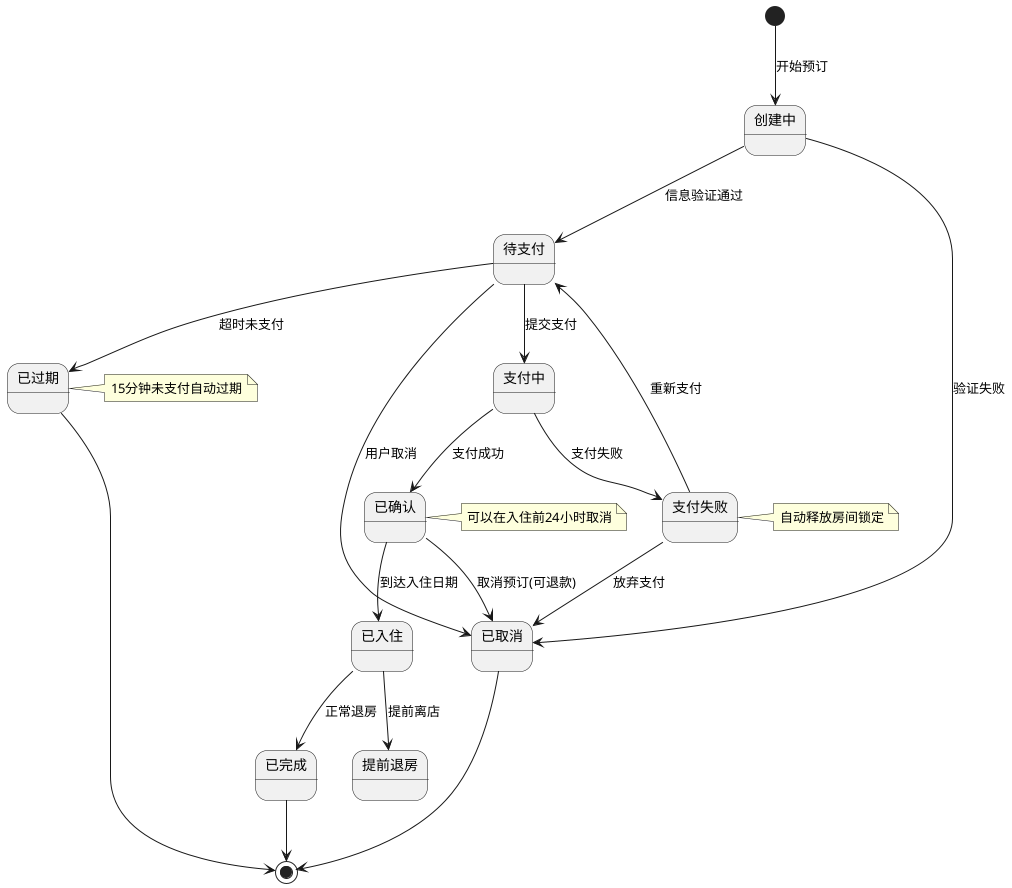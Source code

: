 @startuml 预订状态转换图
[*] --> 创建中 : 开始预订

创建中 --> 待支付 : 信息验证通过
创建中 --> 已取消 : 验证失败

待支付 --> 支付中 : 提交支付
待支付 --> 已过期 : 超时未支付
待支付 --> 已取消 : 用户取消

支付中 --> 已确认 : 支付成功
支付中 --> 支付失败 : 支付失败

支付失败 --> 待支付 : 重新支付
支付失败 --> 已取消 : 放弃支付

已确认 --> 已入住 : 到达入住日期
已确认 --> 已取消 : 取消预订(可退款)

已入住 --> 已完成 : 正常退房
已入住 --> 提前退房 : 提前离店

已完成 --> [*]
已取消 --> [*]
已过期 --> [*]

note right of 已确认 : 可以在入住前24小时取消
note right of 支付失败 : 自动释放房间锁定
note right of 已过期 : 15分钟未支付自动过期

@enduml
